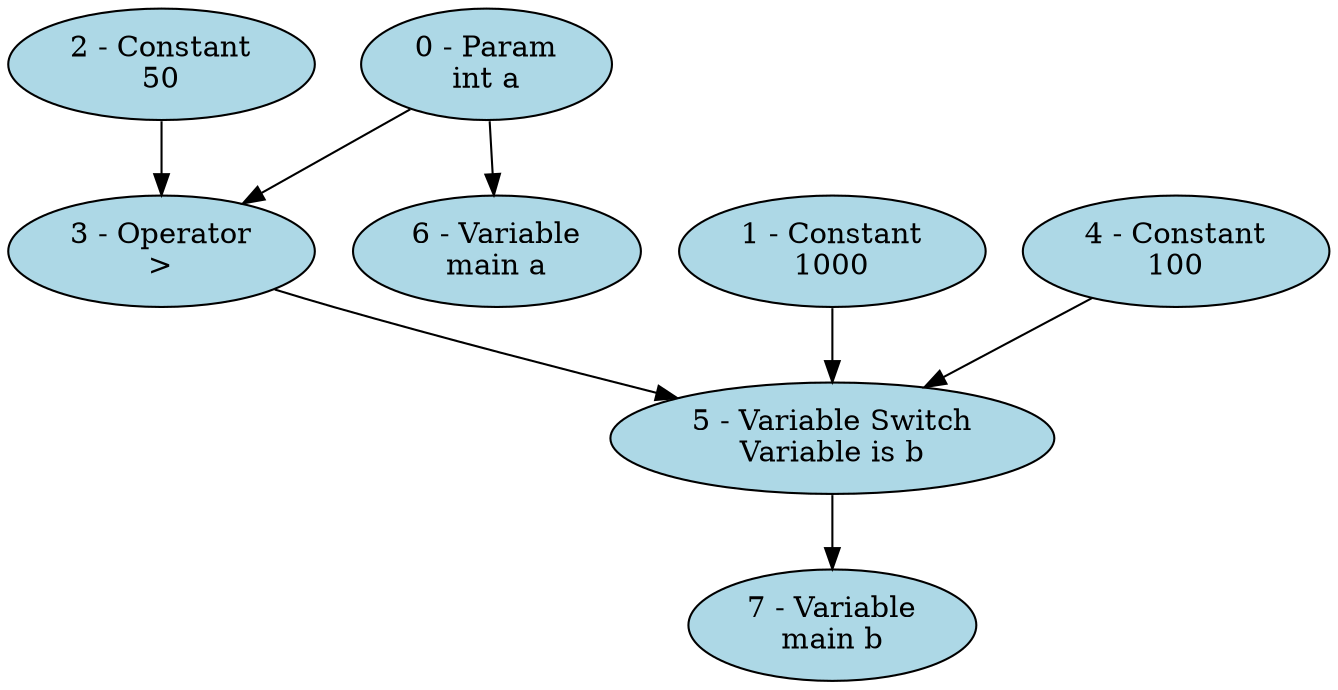 digraph simple {
"0 - Param\nint a" [style=filled, fillcolor=lightblue];
"1 - Constant\n1000" [style=filled, fillcolor=lightblue];
"2 - Constant\n50" [style=filled, fillcolor=lightblue];
"3 - Operator\n>" [style=filled, fillcolor=lightblue];
"4 - Constant\n100" [style=filled, fillcolor=lightblue];
"5 - Variable Switch\nVariable is b" [style=filled, fillcolor=lightblue];
"6 - Variable\nmain a" [style=filled, fillcolor=lightblue];
"7 - Variable\nmain b" [style=filled, fillcolor=lightblue];
"0 - Param\nint a" -> "3 - Operator\n>";
"2 - Constant\n50" -> "3 - Operator\n>";
"3 - Operator\n>" -> "5 - Variable Switch\nVariable is b";
"1 - Constant\n1000" -> "5 - Variable Switch\nVariable is b";
"4 - Constant\n100" -> "5 - Variable Switch\nVariable is b";
"0 - Param\nint a" -> "6 - Variable\nmain a";
"5 - Variable Switch\nVariable is b" -> "7 - Variable\nmain b";
}
